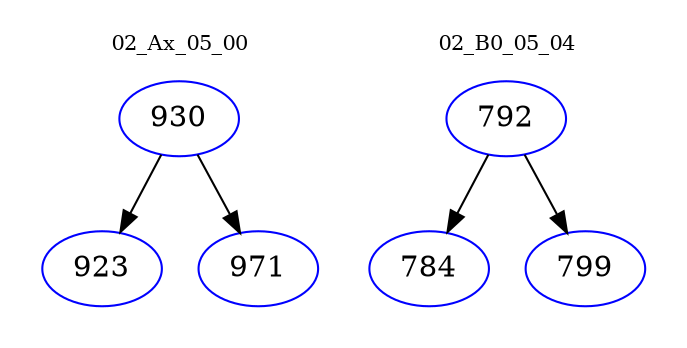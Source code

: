 digraph{
subgraph cluster_0 {
color = white
label = "02_Ax_05_00";
fontsize=10;
T0_930 [label="930", color="blue"]
T0_930 -> T0_923 [color="black"]
T0_923 [label="923", color="blue"]
T0_930 -> T0_971 [color="black"]
T0_971 [label="971", color="blue"]
}
subgraph cluster_1 {
color = white
label = "02_B0_05_04";
fontsize=10;
T1_792 [label="792", color="blue"]
T1_792 -> T1_784 [color="black"]
T1_784 [label="784", color="blue"]
T1_792 -> T1_799 [color="black"]
T1_799 [label="799", color="blue"]
}
}
